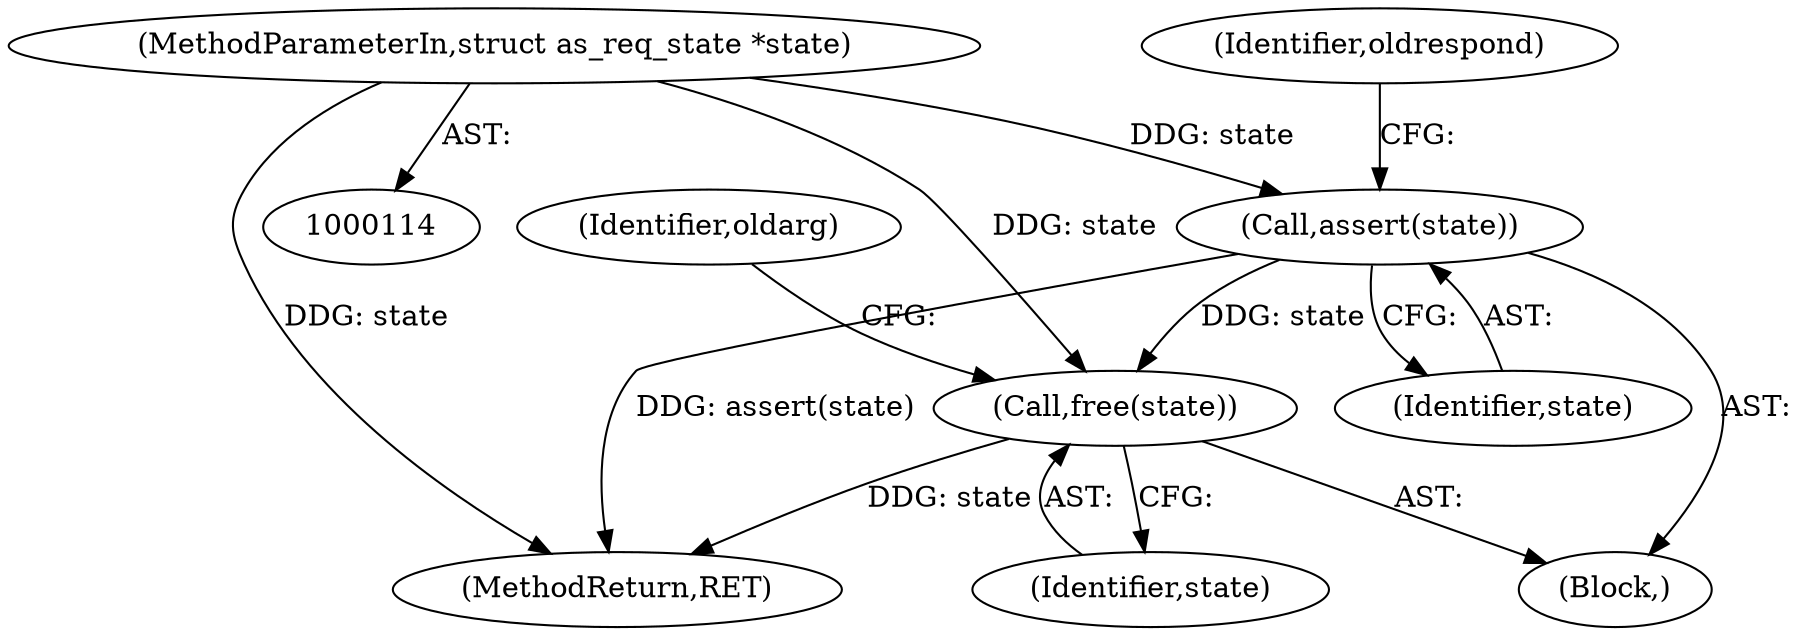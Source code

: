 digraph "0_krb5_ffb35baac6981f9e8914f8f3bffd37f284b85970@API" {
"1000149" [label="(Call,assert(state))"];
"1000115" [label="(MethodParameterIn,struct as_req_state *state)"];
"1001160" [label="(Call,free(state))"];
"1000149" [label="(Call,assert(state))"];
"1000150" [label="(Identifier,state)"];
"1000152" [label="(Identifier,oldrespond)"];
"1001160" [label="(Call,free(state))"];
"1001161" [label="(Identifier,state)"];
"1001166" [label="(MethodReturn,RET)"];
"1000115" [label="(MethodParameterIn,struct as_req_state *state)"];
"1001163" [label="(Identifier,oldarg)"];
"1000117" [label="(Block,)"];
"1000149" -> "1000117"  [label="AST: "];
"1000149" -> "1000150"  [label="CFG: "];
"1000150" -> "1000149"  [label="AST: "];
"1000152" -> "1000149"  [label="CFG: "];
"1000149" -> "1001166"  [label="DDG: assert(state)"];
"1000115" -> "1000149"  [label="DDG: state"];
"1000149" -> "1001160"  [label="DDG: state"];
"1000115" -> "1000114"  [label="AST: "];
"1000115" -> "1001166"  [label="DDG: state"];
"1000115" -> "1001160"  [label="DDG: state"];
"1001160" -> "1000117"  [label="AST: "];
"1001160" -> "1001161"  [label="CFG: "];
"1001161" -> "1001160"  [label="AST: "];
"1001163" -> "1001160"  [label="CFG: "];
"1001160" -> "1001166"  [label="DDG: state"];
}

